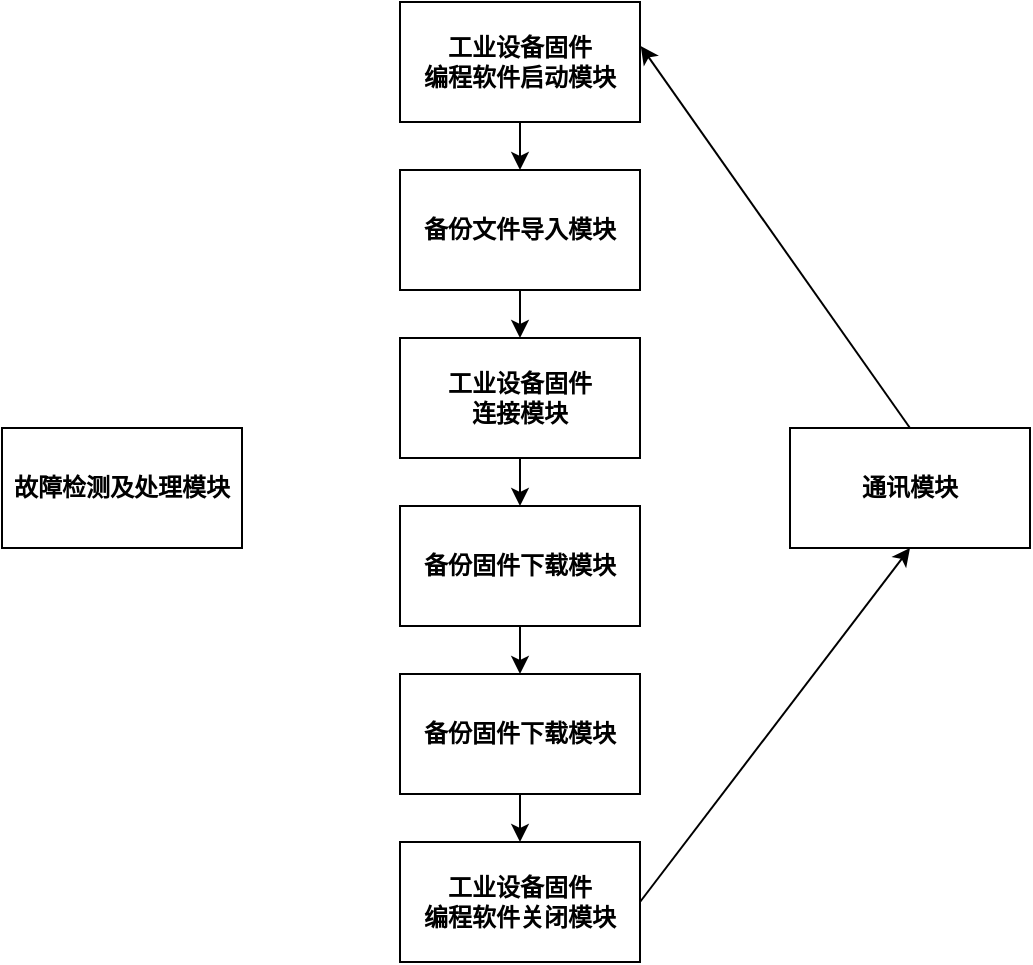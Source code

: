 <mxfile version="17.4.3" type="github">
  <diagram id="npC7KlR6RIId4h2-YzG2" name="Page-1">
    <mxGraphModel dx="1132" dy="579" grid="0" gridSize="10" guides="1" tooltips="1" connect="1" arrows="1" fold="1" page="1" pageScale="1" pageWidth="827" pageHeight="1169" math="0" shadow="0">
      <root>
        <mxCell id="0" />
        <mxCell id="1" parent="0" />
        <mxCell id="eUIwXEGJnll42uDdhJhX-10" style="edgeStyle=none;rounded=0;orthogonalLoop=1;jettySize=auto;html=1;exitX=0.5;exitY=1;exitDx=0;exitDy=0;entryX=0.5;entryY=0;entryDx=0;entryDy=0;fontSize=12;" parent="1" source="eUIwXEGJnll42uDdhJhX-1" target="eUIwXEGJnll42uDdhJhX-2" edge="1">
          <mxGeometry relative="1" as="geometry" />
        </mxCell>
        <mxCell id="eUIwXEGJnll42uDdhJhX-1" value="&lt;font style=&quot;font-size: 12px&quot;&gt;工业设备固件&lt;br&gt;编程软件启动模块&lt;/font&gt;" style="rounded=0;whiteSpace=wrap;html=1;fontStyle=1" parent="1" vertex="1">
          <mxGeometry x="298" y="50" width="120" height="60" as="geometry" />
        </mxCell>
        <mxCell id="eUIwXEGJnll42uDdhJhX-11" style="edgeStyle=none;rounded=0;orthogonalLoop=1;jettySize=auto;html=1;exitX=0.5;exitY=1;exitDx=0;exitDy=0;entryX=0.5;entryY=0;entryDx=0;entryDy=0;fontSize=12;" parent="1" source="eUIwXEGJnll42uDdhJhX-2" target="eUIwXEGJnll42uDdhJhX-3" edge="1">
          <mxGeometry relative="1" as="geometry" />
        </mxCell>
        <mxCell id="eUIwXEGJnll42uDdhJhX-2" value="&lt;font style=&quot;font-size: 12px&quot;&gt;备份文件导入模块&lt;/font&gt;" style="rounded=0;whiteSpace=wrap;html=1;fontStyle=1" parent="1" vertex="1">
          <mxGeometry x="298" y="134" width="120" height="60" as="geometry" />
        </mxCell>
        <mxCell id="eUIwXEGJnll42uDdhJhX-12" style="edgeStyle=none;rounded=0;orthogonalLoop=1;jettySize=auto;html=1;exitX=0.5;exitY=1;exitDx=0;exitDy=0;fontSize=12;" parent="1" source="eUIwXEGJnll42uDdhJhX-3" target="eUIwXEGJnll42uDdhJhX-4" edge="1">
          <mxGeometry relative="1" as="geometry" />
        </mxCell>
        <mxCell id="eUIwXEGJnll42uDdhJhX-3" value="&lt;font style=&quot;font-size: 12px&quot;&gt;工业设备固件&lt;br&gt;连接模块&lt;/font&gt;" style="rounded=0;whiteSpace=wrap;html=1;fontStyle=1" parent="1" vertex="1">
          <mxGeometry x="298" y="218" width="120" height="60" as="geometry" />
        </mxCell>
        <mxCell id="eUIwXEGJnll42uDdhJhX-13" style="edgeStyle=none;rounded=0;orthogonalLoop=1;jettySize=auto;html=1;exitX=0.5;exitY=1;exitDx=0;exitDy=0;entryX=0.5;entryY=0;entryDx=0;entryDy=0;fontSize=12;" parent="1" source="eUIwXEGJnll42uDdhJhX-4" target="eUIwXEGJnll42uDdhJhX-5" edge="1">
          <mxGeometry relative="1" as="geometry" />
        </mxCell>
        <mxCell id="eUIwXEGJnll42uDdhJhX-4" value="&lt;font style=&quot;font-size: 12px&quot;&gt;备份固件下载模块&lt;/font&gt;" style="rounded=0;whiteSpace=wrap;html=1;fontStyle=1" parent="1" vertex="1">
          <mxGeometry x="298" y="302" width="120" height="60" as="geometry" />
        </mxCell>
        <mxCell id="eUIwXEGJnll42uDdhJhX-14" style="edgeStyle=none;rounded=0;orthogonalLoop=1;jettySize=auto;html=1;exitX=0.5;exitY=1;exitDx=0;exitDy=0;fontSize=12;" parent="1" source="eUIwXEGJnll42uDdhJhX-5" target="eUIwXEGJnll42uDdhJhX-6" edge="1">
          <mxGeometry relative="1" as="geometry" />
        </mxCell>
        <mxCell id="eUIwXEGJnll42uDdhJhX-5" value="&lt;font style=&quot;font-size: 12px&quot;&gt;备份固件下载模块&lt;/font&gt;" style="rounded=0;whiteSpace=wrap;html=1;fontStyle=1" parent="1" vertex="1">
          <mxGeometry x="298" y="386" width="120" height="60" as="geometry" />
        </mxCell>
        <mxCell id="eUIwXEGJnll42uDdhJhX-15" style="edgeStyle=none;rounded=0;orthogonalLoop=1;jettySize=auto;html=1;exitX=1;exitY=0.5;exitDx=0;exitDy=0;entryX=0.5;entryY=1;entryDx=0;entryDy=0;fontSize=12;" parent="1" source="eUIwXEGJnll42uDdhJhX-6" target="eUIwXEGJnll42uDdhJhX-8" edge="1">
          <mxGeometry relative="1" as="geometry" />
        </mxCell>
        <mxCell id="eUIwXEGJnll42uDdhJhX-6" value="&lt;font style=&quot;font-size: 12px&quot;&gt;工业设备固件&lt;br&gt;编程软件关闭模块&lt;/font&gt;" style="rounded=0;whiteSpace=wrap;html=1;fontStyle=1" parent="1" vertex="1">
          <mxGeometry x="298" y="470" width="120" height="60" as="geometry" />
        </mxCell>
        <mxCell id="eUIwXEGJnll42uDdhJhX-7" value="&lt;font style=&quot;font-size: 12px&quot;&gt;故障检测及处理模块&lt;/font&gt;" style="rounded=0;whiteSpace=wrap;html=1;fontStyle=1" parent="1" vertex="1">
          <mxGeometry x="99" y="263" width="120" height="60" as="geometry" />
        </mxCell>
        <mxCell id="eUIwXEGJnll42uDdhJhX-9" style="rounded=0;orthogonalLoop=1;jettySize=auto;html=1;exitX=0.5;exitY=0;exitDx=0;exitDy=0;entryX=1.003;entryY=0.367;entryDx=0;entryDy=0;entryPerimeter=0;fontSize=12;" parent="1" source="eUIwXEGJnll42uDdhJhX-8" target="eUIwXEGJnll42uDdhJhX-1" edge="1">
          <mxGeometry relative="1" as="geometry" />
        </mxCell>
        <mxCell id="eUIwXEGJnll42uDdhJhX-8" value="&lt;font style=&quot;font-size: 12px&quot;&gt;通讯模块&lt;/font&gt;" style="rounded=0;whiteSpace=wrap;html=1;fontStyle=1" parent="1" vertex="1">
          <mxGeometry x="493" y="263" width="120" height="60" as="geometry" />
        </mxCell>
      </root>
    </mxGraphModel>
  </diagram>
</mxfile>
